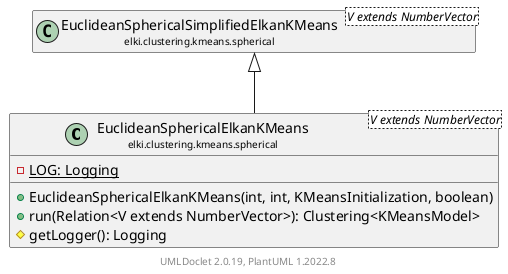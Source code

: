 @startuml
    remove .*\.(Instance|Par|Parameterizer|Factory)$
    set namespaceSeparator none
    hide empty fields
    hide empty methods

    class "<size:14>EuclideanSphericalElkanKMeans\n<size:10>elki.clustering.kmeans.spherical" as elki.clustering.kmeans.spherical.EuclideanSphericalElkanKMeans<V extends NumberVector> [[EuclideanSphericalElkanKMeans.html]] {
        {static} -LOG: Logging
        +EuclideanSphericalElkanKMeans(int, int, KMeansInitialization, boolean)
        +run(Relation<V extends NumberVector>): Clustering<KMeansModel>
        #getLogger(): Logging
    }

    class "<size:14>EuclideanSphericalSimplifiedElkanKMeans\n<size:10>elki.clustering.kmeans.spherical" as elki.clustering.kmeans.spherical.EuclideanSphericalSimplifiedElkanKMeans<V extends NumberVector> [[EuclideanSphericalSimplifiedElkanKMeans.html]]
    class "<size:14>EuclideanSphericalElkanKMeans.Instance\n<size:10>elki.clustering.kmeans.spherical" as elki.clustering.kmeans.spherical.EuclideanSphericalElkanKMeans.Instance [[EuclideanSphericalElkanKMeans.Instance.html]]
    class "<size:14>EuclideanSphericalElkanKMeans.Par\n<size:10>elki.clustering.kmeans.spherical" as elki.clustering.kmeans.spherical.EuclideanSphericalElkanKMeans.Par<V extends NumberVector> [[EuclideanSphericalElkanKMeans.Par.html]]

    elki.clustering.kmeans.spherical.EuclideanSphericalSimplifiedElkanKMeans <|-- elki.clustering.kmeans.spherical.EuclideanSphericalElkanKMeans
    elki.clustering.kmeans.spherical.EuclideanSphericalElkanKMeans +-- elki.clustering.kmeans.spherical.EuclideanSphericalElkanKMeans.Instance
    elki.clustering.kmeans.spherical.EuclideanSphericalElkanKMeans +-- elki.clustering.kmeans.spherical.EuclideanSphericalElkanKMeans.Par

    center footer UMLDoclet 2.0.19, PlantUML 1.2022.8
@enduml
